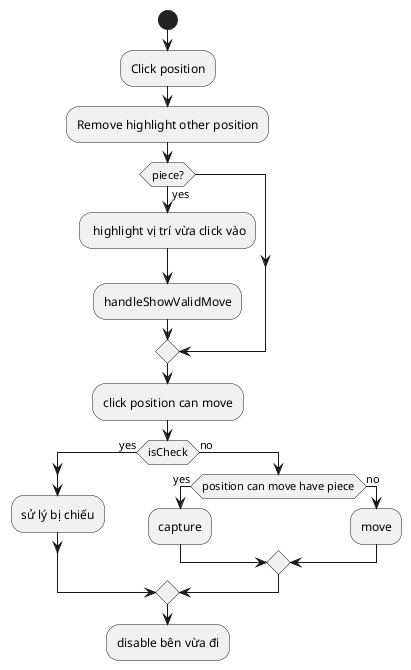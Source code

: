 @startuml



start
:Click position;
:Remove highlight other position;
if(piece?) then (yes)
    : highlight vị trí vừa click vào;
    :handleShowValidMove;
endif

:click position can move;

if (isCheck) then (yes)
    split
        :sử lý bị chiếu;
    endsplit
else (no)
    if(position can move have piece) then (yes)
        :capture;
    else (no)
        :move;
    endif
    endif
    :disable bên vừa đi;
    @enduml